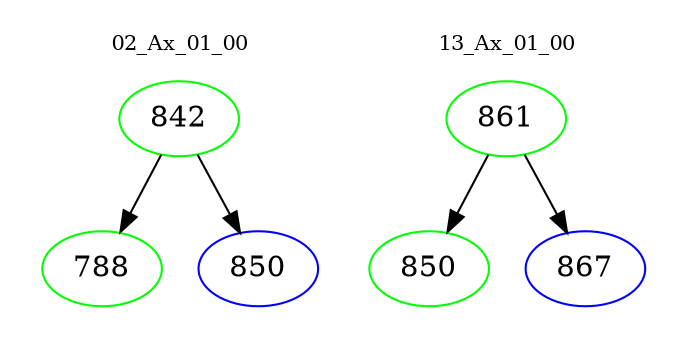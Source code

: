 digraph{
subgraph cluster_0 {
color = white
label = "02_Ax_01_00";
fontsize=10;
T0_842 [label="842", color="green"]
T0_842 -> T0_788 [color="black"]
T0_788 [label="788", color="green"]
T0_842 -> T0_850 [color="black"]
T0_850 [label="850", color="blue"]
}
subgraph cluster_1 {
color = white
label = "13_Ax_01_00";
fontsize=10;
T1_861 [label="861", color="green"]
T1_861 -> T1_850 [color="black"]
T1_850 [label="850", color="green"]
T1_861 -> T1_867 [color="black"]
T1_867 [label="867", color="blue"]
}
}
